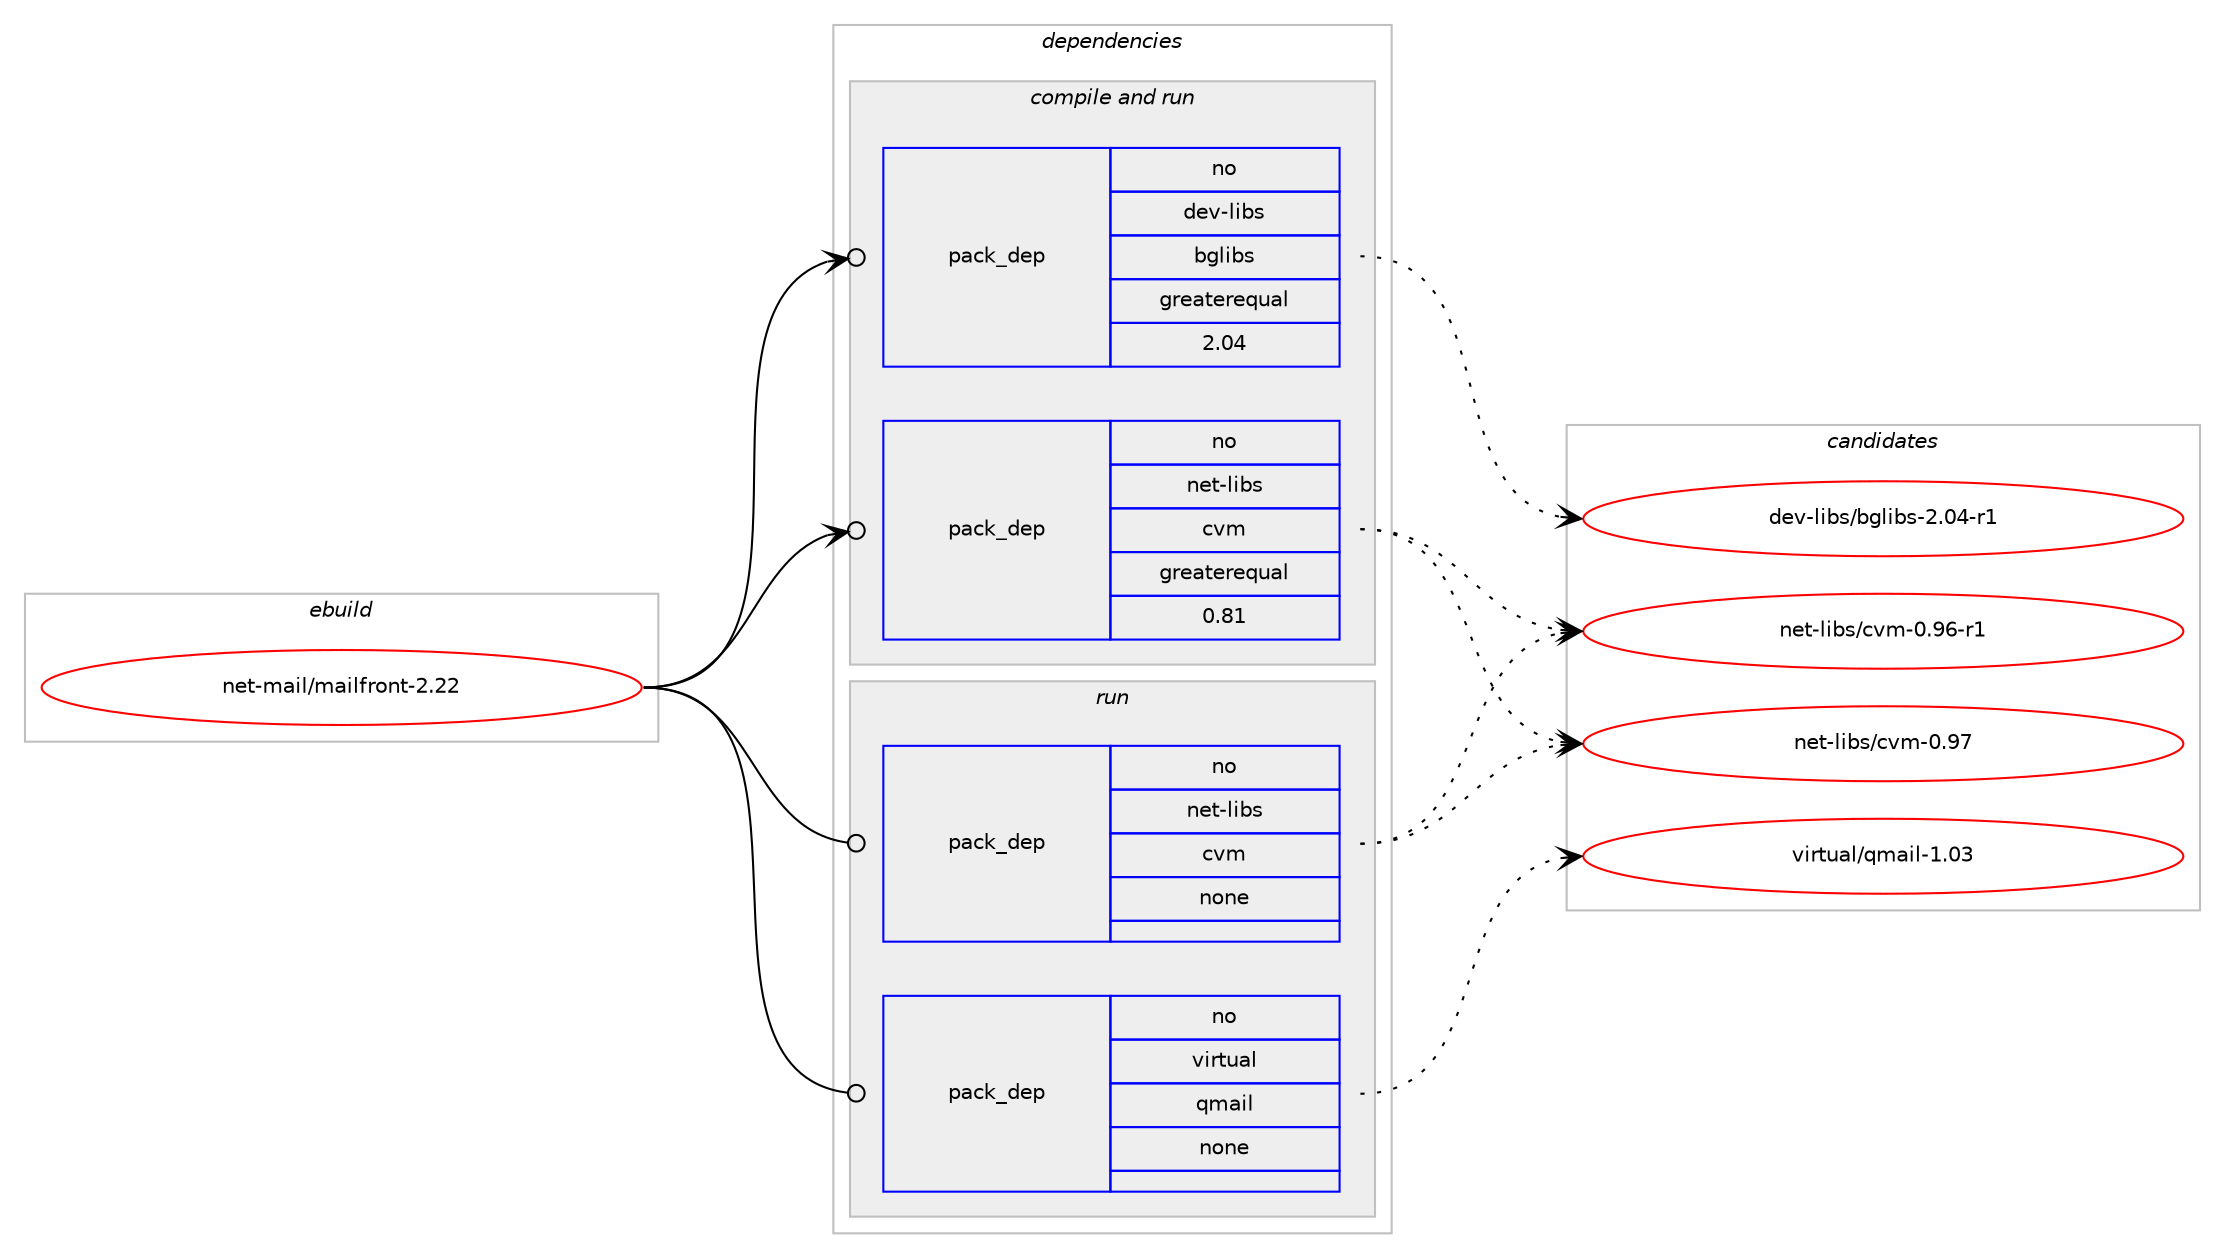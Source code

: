 digraph prolog {

# *************
# Graph options
# *************

newrank=true;
concentrate=true;
compound=true;
graph [rankdir=LR,fontname=Helvetica,fontsize=10,ranksep=1.5];#, ranksep=2.5, nodesep=0.2];
edge  [arrowhead=vee];
node  [fontname=Helvetica,fontsize=10];

# **********
# The ebuild
# **********

subgraph cluster_leftcol {
color=gray;
rank=same;
label=<<i>ebuild</i>>;
id [label="net-mail/mailfront-2.22", color=red, width=4, href="../net-mail/mailfront-2.22.svg"];
}

# ****************
# The dependencies
# ****************

subgraph cluster_midcol {
color=gray;
label=<<i>dependencies</i>>;
subgraph cluster_compile {
fillcolor="#eeeeee";
style=filled;
label=<<i>compile</i>>;
}
subgraph cluster_compileandrun {
fillcolor="#eeeeee";
style=filled;
label=<<i>compile and run</i>>;
subgraph pack613080 {
dependency830062 [label=<<TABLE BORDER="0" CELLBORDER="1" CELLSPACING="0" CELLPADDING="4" WIDTH="220"><TR><TD ROWSPAN="6" CELLPADDING="30">pack_dep</TD></TR><TR><TD WIDTH="110">no</TD></TR><TR><TD>dev-libs</TD></TR><TR><TD>bglibs</TD></TR><TR><TD>greaterequal</TD></TR><TR><TD>2.04</TD></TR></TABLE>>, shape=none, color=blue];
}
id:e -> dependency830062:w [weight=20,style="solid",arrowhead="odotvee"];
subgraph pack613081 {
dependency830063 [label=<<TABLE BORDER="0" CELLBORDER="1" CELLSPACING="0" CELLPADDING="4" WIDTH="220"><TR><TD ROWSPAN="6" CELLPADDING="30">pack_dep</TD></TR><TR><TD WIDTH="110">no</TD></TR><TR><TD>net-libs</TD></TR><TR><TD>cvm</TD></TR><TR><TD>greaterequal</TD></TR><TR><TD>0.81</TD></TR></TABLE>>, shape=none, color=blue];
}
id:e -> dependency830063:w [weight=20,style="solid",arrowhead="odotvee"];
}
subgraph cluster_run {
fillcolor="#eeeeee";
style=filled;
label=<<i>run</i>>;
subgraph pack613082 {
dependency830064 [label=<<TABLE BORDER="0" CELLBORDER="1" CELLSPACING="0" CELLPADDING="4" WIDTH="220"><TR><TD ROWSPAN="6" CELLPADDING="30">pack_dep</TD></TR><TR><TD WIDTH="110">no</TD></TR><TR><TD>net-libs</TD></TR><TR><TD>cvm</TD></TR><TR><TD>none</TD></TR><TR><TD></TD></TR></TABLE>>, shape=none, color=blue];
}
id:e -> dependency830064:w [weight=20,style="solid",arrowhead="odot"];
subgraph pack613083 {
dependency830065 [label=<<TABLE BORDER="0" CELLBORDER="1" CELLSPACING="0" CELLPADDING="4" WIDTH="220"><TR><TD ROWSPAN="6" CELLPADDING="30">pack_dep</TD></TR><TR><TD WIDTH="110">no</TD></TR><TR><TD>virtual</TD></TR><TR><TD>qmail</TD></TR><TR><TD>none</TD></TR><TR><TD></TD></TR></TABLE>>, shape=none, color=blue];
}
id:e -> dependency830065:w [weight=20,style="solid",arrowhead="odot"];
}
}

# **************
# The candidates
# **************

subgraph cluster_choices {
rank=same;
color=gray;
label=<<i>candidates</i>>;

subgraph choice613080 {
color=black;
nodesep=1;
choice100101118451081059811547981031081059811545504648524511449 [label="dev-libs/bglibs-2.04-r1", color=red, width=4,href="../dev-libs/bglibs-2.04-r1.svg"];
dependency830062:e -> choice100101118451081059811547981031081059811545504648524511449:w [style=dotted,weight="100"];
}
subgraph choice613081 {
color=black;
nodesep=1;
choice1101011164510810598115479911810945484657544511449 [label="net-libs/cvm-0.96-r1", color=red, width=4,href="../net-libs/cvm-0.96-r1.svg"];
choice110101116451081059811547991181094548465755 [label="net-libs/cvm-0.97", color=red, width=4,href="../net-libs/cvm-0.97.svg"];
dependency830063:e -> choice1101011164510810598115479911810945484657544511449:w [style=dotted,weight="100"];
dependency830063:e -> choice110101116451081059811547991181094548465755:w [style=dotted,weight="100"];
}
subgraph choice613082 {
color=black;
nodesep=1;
choice1101011164510810598115479911810945484657544511449 [label="net-libs/cvm-0.96-r1", color=red, width=4,href="../net-libs/cvm-0.96-r1.svg"];
choice110101116451081059811547991181094548465755 [label="net-libs/cvm-0.97", color=red, width=4,href="../net-libs/cvm-0.97.svg"];
dependency830064:e -> choice1101011164510810598115479911810945484657544511449:w [style=dotted,weight="100"];
dependency830064:e -> choice110101116451081059811547991181094548465755:w [style=dotted,weight="100"];
}
subgraph choice613083 {
color=black;
nodesep=1;
choice1181051141161179710847113109971051084549464851 [label="virtual/qmail-1.03", color=red, width=4,href="../virtual/qmail-1.03.svg"];
dependency830065:e -> choice1181051141161179710847113109971051084549464851:w [style=dotted,weight="100"];
}
}

}
